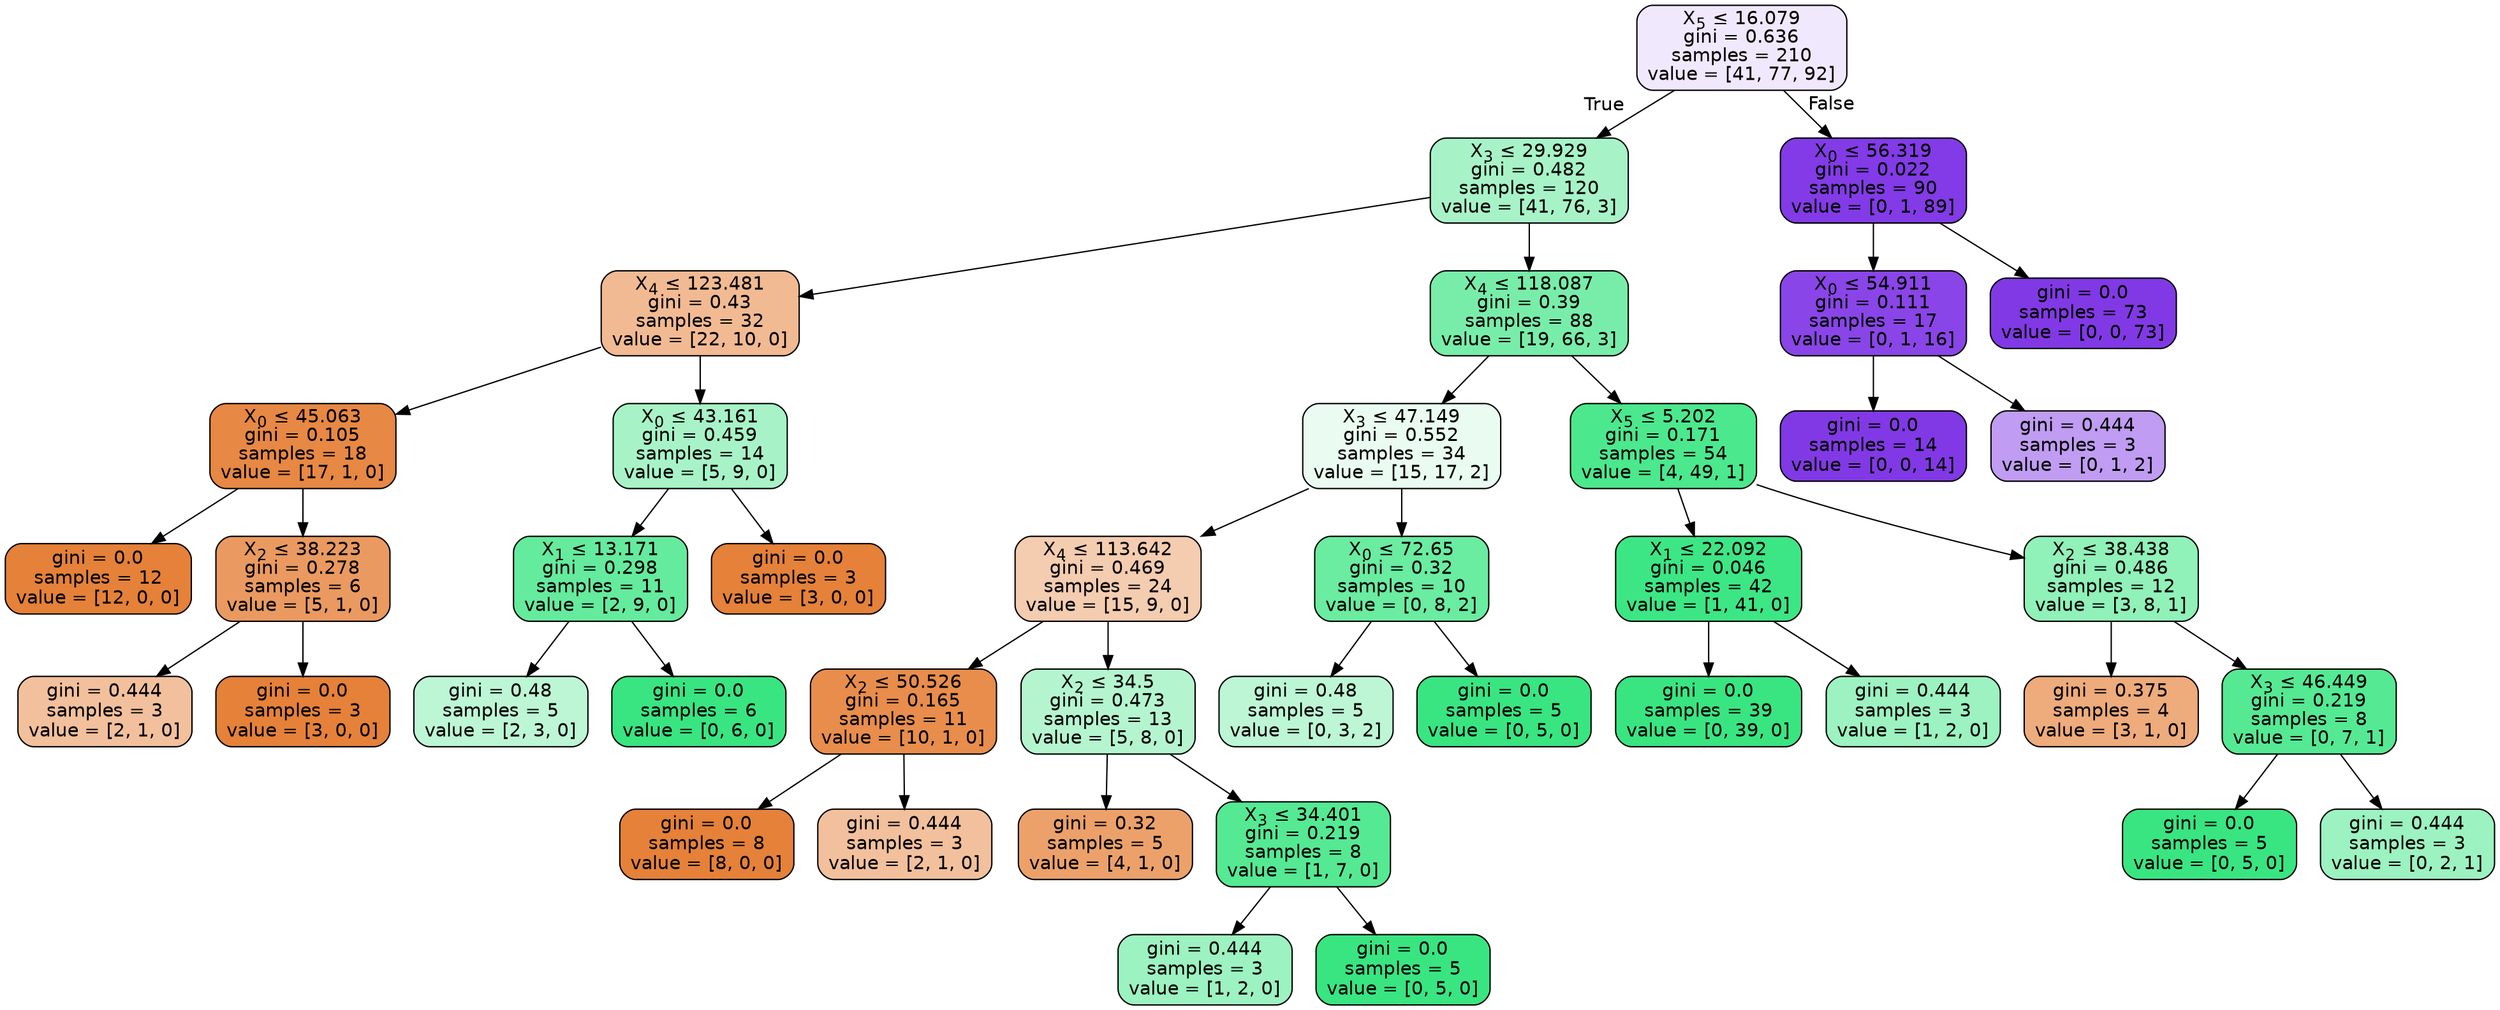 digraph Tree {
node [shape=box, style="filled, rounded", color="black", fontname=helvetica] ;
edge [fontname=helvetica] ;
0 [label=<X<SUB>5</SUB> &le; 16.079<br/>gini = 0.636<br/>samples = 210<br/>value = [41, 77, 92]>, fillcolor="#8139e51d"] ;
1 [label=<X<SUB>3</SUB> &le; 29.929<br/>gini = 0.482<br/>samples = 120<br/>value = [41, 76, 3]>, fillcolor="#39e58171"] ;
0 -> 1 [labeldistance=2.5, labelangle=45, headlabel="True"] ;
2 [label=<X<SUB>4</SUB> &le; 123.481<br/>gini = 0.43<br/>samples = 32<br/>value = [22, 10, 0]>, fillcolor="#e581398b"] ;
1 -> 2 ;
3 [label=<X<SUB>0</SUB> &le; 45.063<br/>gini = 0.105<br/>samples = 18<br/>value = [17, 1, 0]>, fillcolor="#e58139f0"] ;
2 -> 3 ;
4 [label=<gini = 0.0<br/>samples = 12<br/>value = [12, 0, 0]>, fillcolor="#e58139ff"] ;
3 -> 4 ;
5 [label=<X<SUB>2</SUB> &le; 38.223<br/>gini = 0.278<br/>samples = 6<br/>value = [5, 1, 0]>, fillcolor="#e58139cc"] ;
3 -> 5 ;
6 [label=<gini = 0.444<br/>samples = 3<br/>value = [2, 1, 0]>, fillcolor="#e581397f"] ;
5 -> 6 ;
7 [label=<gini = 0.0<br/>samples = 3<br/>value = [3, 0, 0]>, fillcolor="#e58139ff"] ;
5 -> 7 ;
8 [label=<X<SUB>0</SUB> &le; 43.161<br/>gini = 0.459<br/>samples = 14<br/>value = [5, 9, 0]>, fillcolor="#39e58171"] ;
2 -> 8 ;
9 [label=<X<SUB>1</SUB> &le; 13.171<br/>gini = 0.298<br/>samples = 11<br/>value = [2, 9, 0]>, fillcolor="#39e581c6"] ;
8 -> 9 ;
10 [label=<gini = 0.48<br/>samples = 5<br/>value = [2, 3, 0]>, fillcolor="#39e58155"] ;
9 -> 10 ;
11 [label=<gini = 0.0<br/>samples = 6<br/>value = [0, 6, 0]>, fillcolor="#39e581ff"] ;
9 -> 11 ;
12 [label=<gini = 0.0<br/>samples = 3<br/>value = [3, 0, 0]>, fillcolor="#e58139ff"] ;
8 -> 12 ;
13 [label=<X<SUB>4</SUB> &le; 118.087<br/>gini = 0.39<br/>samples = 88<br/>value = [19, 66, 3]>, fillcolor="#39e581ae"] ;
1 -> 13 ;
14 [label=<X<SUB>3</SUB> &le; 47.149<br/>gini = 0.552<br/>samples = 34<br/>value = [15, 17, 2]>, fillcolor="#39e5811b"] ;
13 -> 14 ;
15 [label=<X<SUB>4</SUB> &le; 113.642<br/>gini = 0.469<br/>samples = 24<br/>value = [15, 9, 0]>, fillcolor="#e5813966"] ;
14 -> 15 ;
16 [label=<X<SUB>2</SUB> &le; 50.526<br/>gini = 0.165<br/>samples = 11<br/>value = [10, 1, 0]>, fillcolor="#e58139e6"] ;
15 -> 16 ;
17 [label=<gini = 0.0<br/>samples = 8<br/>value = [8, 0, 0]>, fillcolor="#e58139ff"] ;
16 -> 17 ;
18 [label=<gini = 0.444<br/>samples = 3<br/>value = [2, 1, 0]>, fillcolor="#e581397f"] ;
16 -> 18 ;
19 [label=<X<SUB>2</SUB> &le; 34.5<br/>gini = 0.473<br/>samples = 13<br/>value = [5, 8, 0]>, fillcolor="#39e58160"] ;
15 -> 19 ;
20 [label=<gini = 0.32<br/>samples = 5<br/>value = [4, 1, 0]>, fillcolor="#e58139bf"] ;
19 -> 20 ;
21 [label=<X<SUB>3</SUB> &le; 34.401<br/>gini = 0.219<br/>samples = 8<br/>value = [1, 7, 0]>, fillcolor="#39e581db"] ;
19 -> 21 ;
22 [label=<gini = 0.444<br/>samples = 3<br/>value = [1, 2, 0]>, fillcolor="#39e5817f"] ;
21 -> 22 ;
23 [label=<gini = 0.0<br/>samples = 5<br/>value = [0, 5, 0]>, fillcolor="#39e581ff"] ;
21 -> 23 ;
24 [label=<X<SUB>0</SUB> &le; 72.65<br/>gini = 0.32<br/>samples = 10<br/>value = [0, 8, 2]>, fillcolor="#39e581bf"] ;
14 -> 24 ;
25 [label=<gini = 0.48<br/>samples = 5<br/>value = [0, 3, 2]>, fillcolor="#39e58155"] ;
24 -> 25 ;
26 [label=<gini = 0.0<br/>samples = 5<br/>value = [0, 5, 0]>, fillcolor="#39e581ff"] ;
24 -> 26 ;
27 [label=<X<SUB>5</SUB> &le; 5.202<br/>gini = 0.171<br/>samples = 54<br/>value = [4, 49, 1]>, fillcolor="#39e581e6"] ;
13 -> 27 ;
28 [label=<X<SUB>1</SUB> &le; 22.092<br/>gini = 0.046<br/>samples = 42<br/>value = [1, 41, 0]>, fillcolor="#39e581f9"] ;
27 -> 28 ;
29 [label=<gini = 0.0<br/>samples = 39<br/>value = [0, 39, 0]>, fillcolor="#39e581ff"] ;
28 -> 29 ;
30 [label=<gini = 0.444<br/>samples = 3<br/>value = [1, 2, 0]>, fillcolor="#39e5817f"] ;
28 -> 30 ;
31 [label=<X<SUB>2</SUB> &le; 38.438<br/>gini = 0.486<br/>samples = 12<br/>value = [3, 8, 1]>, fillcolor="#39e5818e"] ;
27 -> 31 ;
32 [label=<gini = 0.375<br/>samples = 4<br/>value = [3, 1, 0]>, fillcolor="#e58139aa"] ;
31 -> 32 ;
33 [label=<X<SUB>3</SUB> &le; 46.449<br/>gini = 0.219<br/>samples = 8<br/>value = [0, 7, 1]>, fillcolor="#39e581db"] ;
31 -> 33 ;
34 [label=<gini = 0.0<br/>samples = 5<br/>value = [0, 5, 0]>, fillcolor="#39e581ff"] ;
33 -> 34 ;
35 [label=<gini = 0.444<br/>samples = 3<br/>value = [0, 2, 1]>, fillcolor="#39e5817f"] ;
33 -> 35 ;
36 [label=<X<SUB>0</SUB> &le; 56.319<br/>gini = 0.022<br/>samples = 90<br/>value = [0, 1, 89]>, fillcolor="#8139e5fc"] ;
0 -> 36 [labeldistance=2.5, labelangle=-45, headlabel="False"] ;
37 [label=<X<SUB>0</SUB> &le; 54.911<br/>gini = 0.111<br/>samples = 17<br/>value = [0, 1, 16]>, fillcolor="#8139e5ef"] ;
36 -> 37 ;
38 [label=<gini = 0.0<br/>samples = 14<br/>value = [0, 0, 14]>, fillcolor="#8139e5ff"] ;
37 -> 38 ;
39 [label=<gini = 0.444<br/>samples = 3<br/>value = [0, 1, 2]>, fillcolor="#8139e57f"] ;
37 -> 39 ;
40 [label=<gini = 0.0<br/>samples = 73<br/>value = [0, 0, 73]>, fillcolor="#8139e5ff"] ;
36 -> 40 ;
}